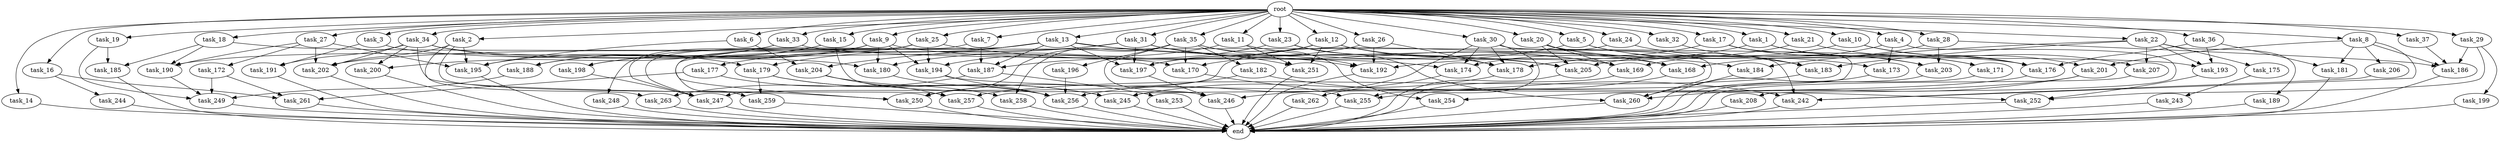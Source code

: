 digraph G {
  root [size="0.000000"];
  task_11 [size="1024.000000"];
  task_256 [size="1735166787584.000000"];
  task_185 [size="386547056640.000000"];
  task_2 [size="1024.000000"];
  task_34 [size="1024.000000"];
  task_21 [size="1024.000000"];
  task_193 [size="1795296329728.000000"];
  task_23 [size="1024.000000"];
  task_35 [size="1024.000000"];
  task_259 [size="1408749273088.000000"];
  task_263 [size="455266533376.000000"];
  task_33 [size="1024.000000"];
  task_176 [size="1322849927168.000000"];
  task_14 [size="1024.000000"];
  task_261 [size="867583393792.000000"];
  task_206 [size="77309411328.000000"];
  task_178 [size="1365799600128.000000"];
  task_3 [size="1024.000000"];
  task_249 [size="1382979469312.000000"];
  task_254 [size="292057776128.000000"];
  task_196 [size="77309411328.000000"];
  task_187 [size="1288490188800.000000"];
  task_203 [size="1468878815232.000000"];
  task_28 [size="1024.000000"];
  task_201 [size="386547056640.000000"];
  task_257 [size="206158430208.000000"];
  task_22 [size="1024.000000"];
  task_242 [size="1262720385024.000000"];
  task_5 [size="1024.000000"];
  task_255 [size="1331439861760.000000"];
  task_179 [size="936302870528.000000"];
  task_173 [size="292057776128.000000"];
  task_243 [size="309237645312.000000"];
  task_183 [size="1133871366144.000000"];
  task_9 [size="1024.000000"];
  task_244 [size="137438953472.000000"];
  task_250 [size="1125281431552.000000"];
  task_168 [size="1357209665536.000000"];
  task_27 [size="1024.000000"];
  task_258 [size="498216206336.000000"];
  task_20 [size="1024.000000"];
  task_182 [size="77309411328.000000"];
  task_199 [size="77309411328.000000"];
  task_37 [size="1024.000000"];
  task_245 [size="1932735283200.000000"];
  task_194 [size="1975684956160.000000"];
  task_197 [size="2551210573824.000000"];
  task_30 [size="1024.000000"];
  task_247 [size="2190433320960.000000"];
  task_204 [size="1717986918400.000000"];
  task_200 [size="936302870528.000000"];
  task_252 [size="910533066752.000000"];
  task_246 [size="1460288880640.000000"];
  task_186 [size="541165879296.000000"];
  task_172 [size="309237645312.000000"];
  task_198 [size="1005022347264.000000"];
  task_175 [size="77309411328.000000"];
  task_205 [size="1288490188800.000000"];
  task_251 [size="1855425871872.000000"];
  task_202 [size="1279900254208.000000"];
  task_8 [size="1024.000000"];
  task_191 [size="111669149696.000000"];
  task_188 [size="1554778161152.000000"];
  task_24 [size="1024.000000"];
  task_31 [size="1024.000000"];
  task_12 [size="1024.000000"];
  task_32 [size="1024.000000"];
  task_189 [size="77309411328.000000"];
  task_195 [size="1511828488192.000000"];
  task_171 [size="773094113280.000000"];
  end [size="0.000000"];
  task_10 [size="1024.000000"];
  task_29 [size="1024.000000"];
  task_1 [size="1024.000000"];
  task_208 [size="77309411328.000000"];
  task_192 [size="1709396983808.000000"];
  task_4 [size="1024.000000"];
  task_13 [size="1024.000000"];
  task_260 [size="927712935936.000000"];
  task_36 [size="1024.000000"];
  task_170 [size="369367187456.000000"];
  task_16 [size="1024.000000"];
  task_181 [size="936302870528.000000"];
  task_15 [size="1024.000000"];
  task_174 [size="1812476198912.000000"];
  task_253 [size="420906795008.000000"];
  task_248 [size="695784701952.000000"];
  task_18 [size="1024.000000"];
  task_26 [size="1024.000000"];
  task_180 [size="867583393792.000000"];
  task_25 [size="1024.000000"];
  task_19 [size="1024.000000"];
  task_207 [size="111669149696.000000"];
  task_169 [size="1494648619008.000000"];
  task_184 [size="936302870528.000000"];
  task_17 [size="1024.000000"];
  task_190 [size="807453851648.000000"];
  task_262 [size="549755813888.000000"];
  task_6 [size="1024.000000"];
  task_7 [size="1024.000000"];
  task_177 [size="858993459200.000000"];

  root -> task_11 [size="1.000000"];
  root -> task_28 [size="1.000000"];
  root -> task_10 [size="1.000000"];
  root -> task_20 [size="1.000000"];
  root -> task_2 [size="1.000000"];
  root -> task_4 [size="1.000000"];
  root -> task_13 [size="1.000000"];
  root -> task_21 [size="1.000000"];
  root -> task_16 [size="1.000000"];
  root -> task_22 [size="1.000000"];
  root -> task_15 [size="1.000000"];
  root -> task_36 [size="1.000000"];
  root -> task_33 [size="1.000000"];
  root -> task_1 [size="1.000000"];
  root -> task_5 [size="1.000000"];
  root -> task_14 [size="1.000000"];
  root -> task_18 [size="1.000000"];
  root -> task_26 [size="1.000000"];
  root -> task_6 [size="1.000000"];
  root -> task_25 [size="1.000000"];
  root -> task_24 [size="1.000000"];
  root -> task_9 [size="1.000000"];
  root -> task_23 [size="1.000000"];
  root -> task_3 [size="1.000000"];
  root -> task_19 [size="1.000000"];
  root -> task_27 [size="1.000000"];
  root -> task_35 [size="1.000000"];
  root -> task_17 [size="1.000000"];
  root -> task_31 [size="1.000000"];
  root -> task_12 [size="1.000000"];
  root -> task_32 [size="1.000000"];
  root -> task_34 [size="1.000000"];
  root -> task_37 [size="1.000000"];
  root -> task_30 [size="1.000000"];
  root -> task_8 [size="1.000000"];
  root -> task_7 [size="1.000000"];
  root -> task_29 [size="1.000000"];
  task_11 -> task_251 [size="838860800.000000"];
  task_11 -> task_168 [size="838860800.000000"];
  task_11 -> task_194 [size="838860800.000000"];
  task_256 -> end [size="1.000000"];
  task_185 -> end [size="1.000000"];
  task_2 -> task_202 [size="33554432.000000"];
  task_2 -> task_195 [size="33554432.000000"];
  task_2 -> task_257 [size="33554432.000000"];
  task_2 -> task_263 [size="33554432.000000"];
  task_34 -> task_179 [size="75497472.000000"];
  task_34 -> task_191 [size="75497472.000000"];
  task_34 -> task_200 [size="75497472.000000"];
  task_34 -> task_250 [size="75497472.000000"];
  task_34 -> task_202 [size="75497472.000000"];
  task_34 -> task_170 [size="75497472.000000"];
  task_21 -> task_207 [size="33554432.000000"];
  task_21 -> task_178 [size="33554432.000000"];
  task_193 -> task_252 [size="679477248.000000"];
  task_23 -> task_260 [size="209715200.000000"];
  task_23 -> task_187 [size="209715200.000000"];
  task_23 -> task_178 [size="209715200.000000"];
  task_35 -> task_250 [size="75497472.000000"];
  task_35 -> task_258 [size="75497472.000000"];
  task_35 -> task_246 [size="75497472.000000"];
  task_35 -> task_182 [size="75497472.000000"];
  task_35 -> task_196 [size="75497472.000000"];
  task_35 -> task_192 [size="75497472.000000"];
  task_35 -> task_254 [size="75497472.000000"];
  task_35 -> task_170 [size="75497472.000000"];
  task_259 -> end [size="1.000000"];
  task_263 -> end [size="1.000000"];
  task_33 -> task_193 [size="838860800.000000"];
  task_33 -> task_188 [size="838860800.000000"];
  task_33 -> task_200 [size="838860800.000000"];
  task_176 -> task_254 [size="209715200.000000"];
  task_14 -> end [size="1.000000"];
  task_261 -> end [size="1.000000"];
  task_206 -> task_242 [size="209715200.000000"];
  task_178 -> task_245 [size="536870912.000000"];
  task_3 -> task_191 [size="33554432.000000"];
  task_3 -> task_180 [size="33554432.000000"];
  task_249 -> end [size="1.000000"];
  task_254 -> end [size="1.000000"];
  task_196 -> task_256 [size="75497472.000000"];
  task_187 -> task_253 [size="411041792.000000"];
  task_187 -> task_263 [size="411041792.000000"];
  task_203 -> end [size="1.000000"];
  task_28 -> task_186 [size="75497472.000000"];
  task_28 -> task_203 [size="75497472.000000"];
  task_28 -> task_168 [size="75497472.000000"];
  task_201 -> task_260 [size="209715200.000000"];
  task_201 -> task_246 [size="209715200.000000"];
  task_257 -> end [size="1.000000"];
  task_22 -> task_193 [size="75497472.000000"];
  task_22 -> task_183 [size="75497472.000000"];
  task_22 -> task_207 [size="75497472.000000"];
  task_22 -> task_175 [size="75497472.000000"];
  task_22 -> task_189 [size="75497472.000000"];
  task_22 -> task_184 [size="75497472.000000"];
  task_242 -> end [size="1.000000"];
  task_5 -> task_173 [size="209715200.000000"];
  task_5 -> task_183 [size="209715200.000000"];
  task_5 -> task_170 [size="209715200.000000"];
  task_255 -> end [size="1.000000"];
  task_179 -> task_245 [size="536870912.000000"];
  task_179 -> task_256 [size="536870912.000000"];
  task_179 -> task_259 [size="536870912.000000"];
  task_173 -> end [size="1.000000"];
  task_243 -> end [size="1.000000"];
  task_183 -> task_257 [size="33554432.000000"];
  task_9 -> task_180 [size="679477248.000000"];
  task_9 -> task_174 [size="679477248.000000"];
  task_9 -> task_198 [size="679477248.000000"];
  task_9 -> task_194 [size="679477248.000000"];
  task_9 -> task_188 [size="679477248.000000"];
  task_9 -> task_248 [size="679477248.000000"];
  task_244 -> end [size="1.000000"];
  task_250 -> end [size="1.000000"];
  task_168 -> task_255 [size="679477248.000000"];
  task_27 -> task_172 [size="301989888.000000"];
  task_27 -> task_202 [size="301989888.000000"];
  task_27 -> task_195 [size="301989888.000000"];
  task_27 -> task_190 [size="301989888.000000"];
  task_258 -> end [size="1.000000"];
  task_20 -> task_205 [size="411041792.000000"];
  task_20 -> task_168 [size="411041792.000000"];
  task_20 -> task_183 [size="411041792.000000"];
  task_20 -> task_169 [size="411041792.000000"];
  task_182 -> task_242 [size="536870912.000000"];
  task_182 -> task_250 [size="536870912.000000"];
  task_199 -> end [size="1.000000"];
  task_37 -> task_186 [size="301989888.000000"];
  task_245 -> end [size="1.000000"];
  task_194 -> task_256 [size="134217728.000000"];
  task_194 -> task_252 [size="134217728.000000"];
  task_197 -> task_246 [size="838860800.000000"];
  task_30 -> task_242 [size="411041792.000000"];
  task_30 -> task_256 [size="411041792.000000"];
  task_30 -> task_174 [size="411041792.000000"];
  task_30 -> task_178 [size="411041792.000000"];
  task_30 -> task_255 [size="411041792.000000"];
  task_30 -> task_260 [size="411041792.000000"];
  task_247 -> end [size="1.000000"];
  task_204 -> task_245 [size="134217728.000000"];
  task_204 -> task_257 [size="134217728.000000"];
  task_200 -> end [size="1.000000"];
  task_252 -> end [size="1.000000"];
  task_246 -> end [size="1.000000"];
  task_186 -> end [size="1.000000"];
  task_172 -> task_249 [size="301989888.000000"];
  task_172 -> task_261 [size="301989888.000000"];
  task_198 -> task_247 [size="838860800.000000"];
  task_175 -> task_243 [size="301989888.000000"];
  task_205 -> end [size="1.000000"];
  task_251 -> end [size="1.000000"];
  task_202 -> end [size="1.000000"];
  task_8 -> task_186 [size="75497472.000000"];
  task_8 -> task_242 [size="75497472.000000"];
  task_8 -> task_181 [size="75497472.000000"];
  task_8 -> task_206 [size="75497472.000000"];
  task_8 -> task_201 [size="75497472.000000"];
  task_191 -> end [size="1.000000"];
  task_188 -> task_249 [size="536870912.000000"];
  task_24 -> task_203 [size="679477248.000000"];
  task_24 -> task_247 [size="679477248.000000"];
  task_31 -> task_179 [size="838860800.000000"];
  task_31 -> task_169 [size="838860800.000000"];
  task_31 -> task_202 [size="838860800.000000"];
  task_31 -> task_197 [size="838860800.000000"];
  task_31 -> task_192 [size="838860800.000000"];
  task_12 -> task_205 [size="134217728.000000"];
  task_12 -> task_180 [size="134217728.000000"];
  task_12 -> task_197 [size="134217728.000000"];
  task_12 -> task_169 [size="134217728.000000"];
  task_12 -> task_251 [size="134217728.000000"];
  task_32 -> task_183 [size="411041792.000000"];
  task_189 -> end [size="1.000000"];
  task_195 -> end [size="1.000000"];
  task_171 -> end [size="1.000000"];
  task_10 -> task_205 [size="301989888.000000"];
  task_10 -> task_176 [size="301989888.000000"];
  task_10 -> task_201 [size="301989888.000000"];
  task_29 -> task_186 [size="75497472.000000"];
  task_29 -> task_199 [size="75497472.000000"];
  task_29 -> task_252 [size="75497472.000000"];
  task_1 -> task_171 [size="75497472.000000"];
  task_1 -> task_176 [size="75497472.000000"];
  task_1 -> task_192 [size="75497472.000000"];
  task_208 -> end [size="1.000000"];
  task_192 -> end [size="1.000000"];
  task_4 -> task_173 [size="75497472.000000"];
  task_4 -> task_169 [size="75497472.000000"];
  task_4 -> task_208 [size="75497472.000000"];
  task_13 -> task_204 [size="838860800.000000"];
  task_13 -> task_177 [size="838860800.000000"];
  task_13 -> task_251 [size="838860800.000000"];
  task_13 -> task_197 [size="838860800.000000"];
  task_13 -> task_187 [size="838860800.000000"];
  task_13 -> task_259 [size="838860800.000000"];
  task_13 -> task_184 [size="838860800.000000"];
  task_260 -> end [size="1.000000"];
  task_36 -> task_193 [size="838860800.000000"];
  task_36 -> task_176 [size="838860800.000000"];
  task_36 -> task_181 [size="838860800.000000"];
  task_170 -> task_255 [size="209715200.000000"];
  task_16 -> task_244 [size="134217728.000000"];
  task_16 -> task_261 [size="134217728.000000"];
  task_181 -> end [size="1.000000"];
  task_15 -> task_195 [size="301989888.000000"];
  task_15 -> task_198 [size="301989888.000000"];
  task_15 -> task_246 [size="301989888.000000"];
  task_174 -> task_262 [size="536870912.000000"];
  task_253 -> end [size="1.000000"];
  task_248 -> end [size="1.000000"];
  task_18 -> task_176 [size="75497472.000000"];
  task_18 -> task_185 [size="75497472.000000"];
  task_18 -> task_190 [size="75497472.000000"];
  task_26 -> task_197 [size="679477248.000000"];
  task_26 -> task_178 [size="679477248.000000"];
  task_26 -> task_192 [size="679477248.000000"];
  task_180 -> task_256 [size="536870912.000000"];
  task_25 -> task_205 [size="411041792.000000"];
  task_25 -> task_250 [size="411041792.000000"];
  task_25 -> task_247 [size="411041792.000000"];
  task_25 -> task_190 [size="411041792.000000"];
  task_25 -> task_194 [size="411041792.000000"];
  task_19 -> task_249 [size="301989888.000000"];
  task_19 -> task_185 [size="301989888.000000"];
  task_207 -> end [size="1.000000"];
  task_169 -> end [size="1.000000"];
  task_184 -> task_260 [size="75497472.000000"];
  task_17 -> task_203 [size="679477248.000000"];
  task_17 -> task_245 [size="679477248.000000"];
  task_17 -> task_171 [size="679477248.000000"];
  task_17 -> task_174 [size="679477248.000000"];
  task_190 -> task_249 [size="209715200.000000"];
  task_262 -> end [size="1.000000"];
  task_6 -> task_195 [size="838860800.000000"];
  task_6 -> task_204 [size="838860800.000000"];
  task_7 -> task_247 [size="209715200.000000"];
  task_7 -> task_187 [size="209715200.000000"];
  task_177 -> task_258 [size="411041792.000000"];
  task_177 -> task_261 [size="411041792.000000"];
}
